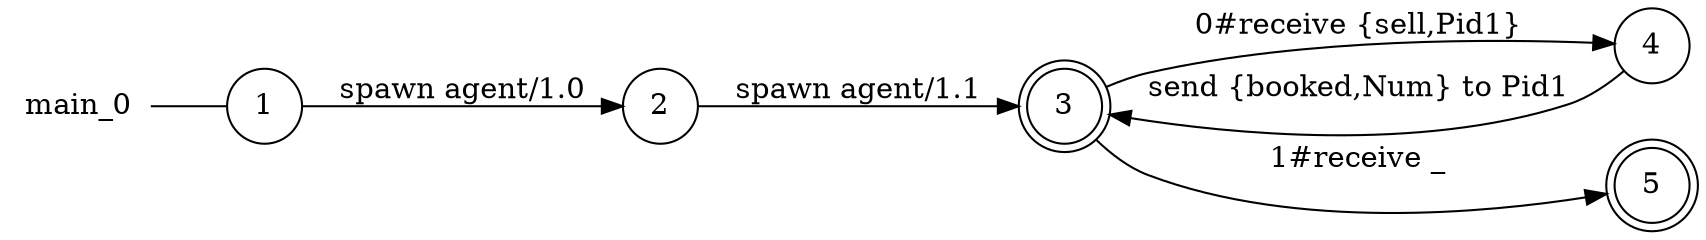 digraph main_0 {
	rankdir="LR";
	n_0 [label="main_0", shape="plaintext"];
	n_1 [id="5", shape=circle, label="4"];
	n_2 [id="1", shape=circle, label="1"];
	n_0 -> n_2 [arrowhead=none];
	n_3 [id="2", shape=circle, label="2"];
	n_4 [id="4", shape=doublecircle, label="5"];
	n_5 [id="3", shape=doublecircle, label="3"];

	n_1 -> n_5 [id="[$e|7]", label="send {booked,Num} to Pid1"];
	n_2 -> n_3 [id="[$e|2]", label="spawn agent/1.0"];
	n_5 -> n_4 [id="[$e|6]", label="1#receive _"];
	n_5 -> n_1 [id="[$e|0]", label="0#receive {sell,Pid1}"];
	n_3 -> n_5 [id="[$e|4]", label="spawn agent/1.1"];
}
